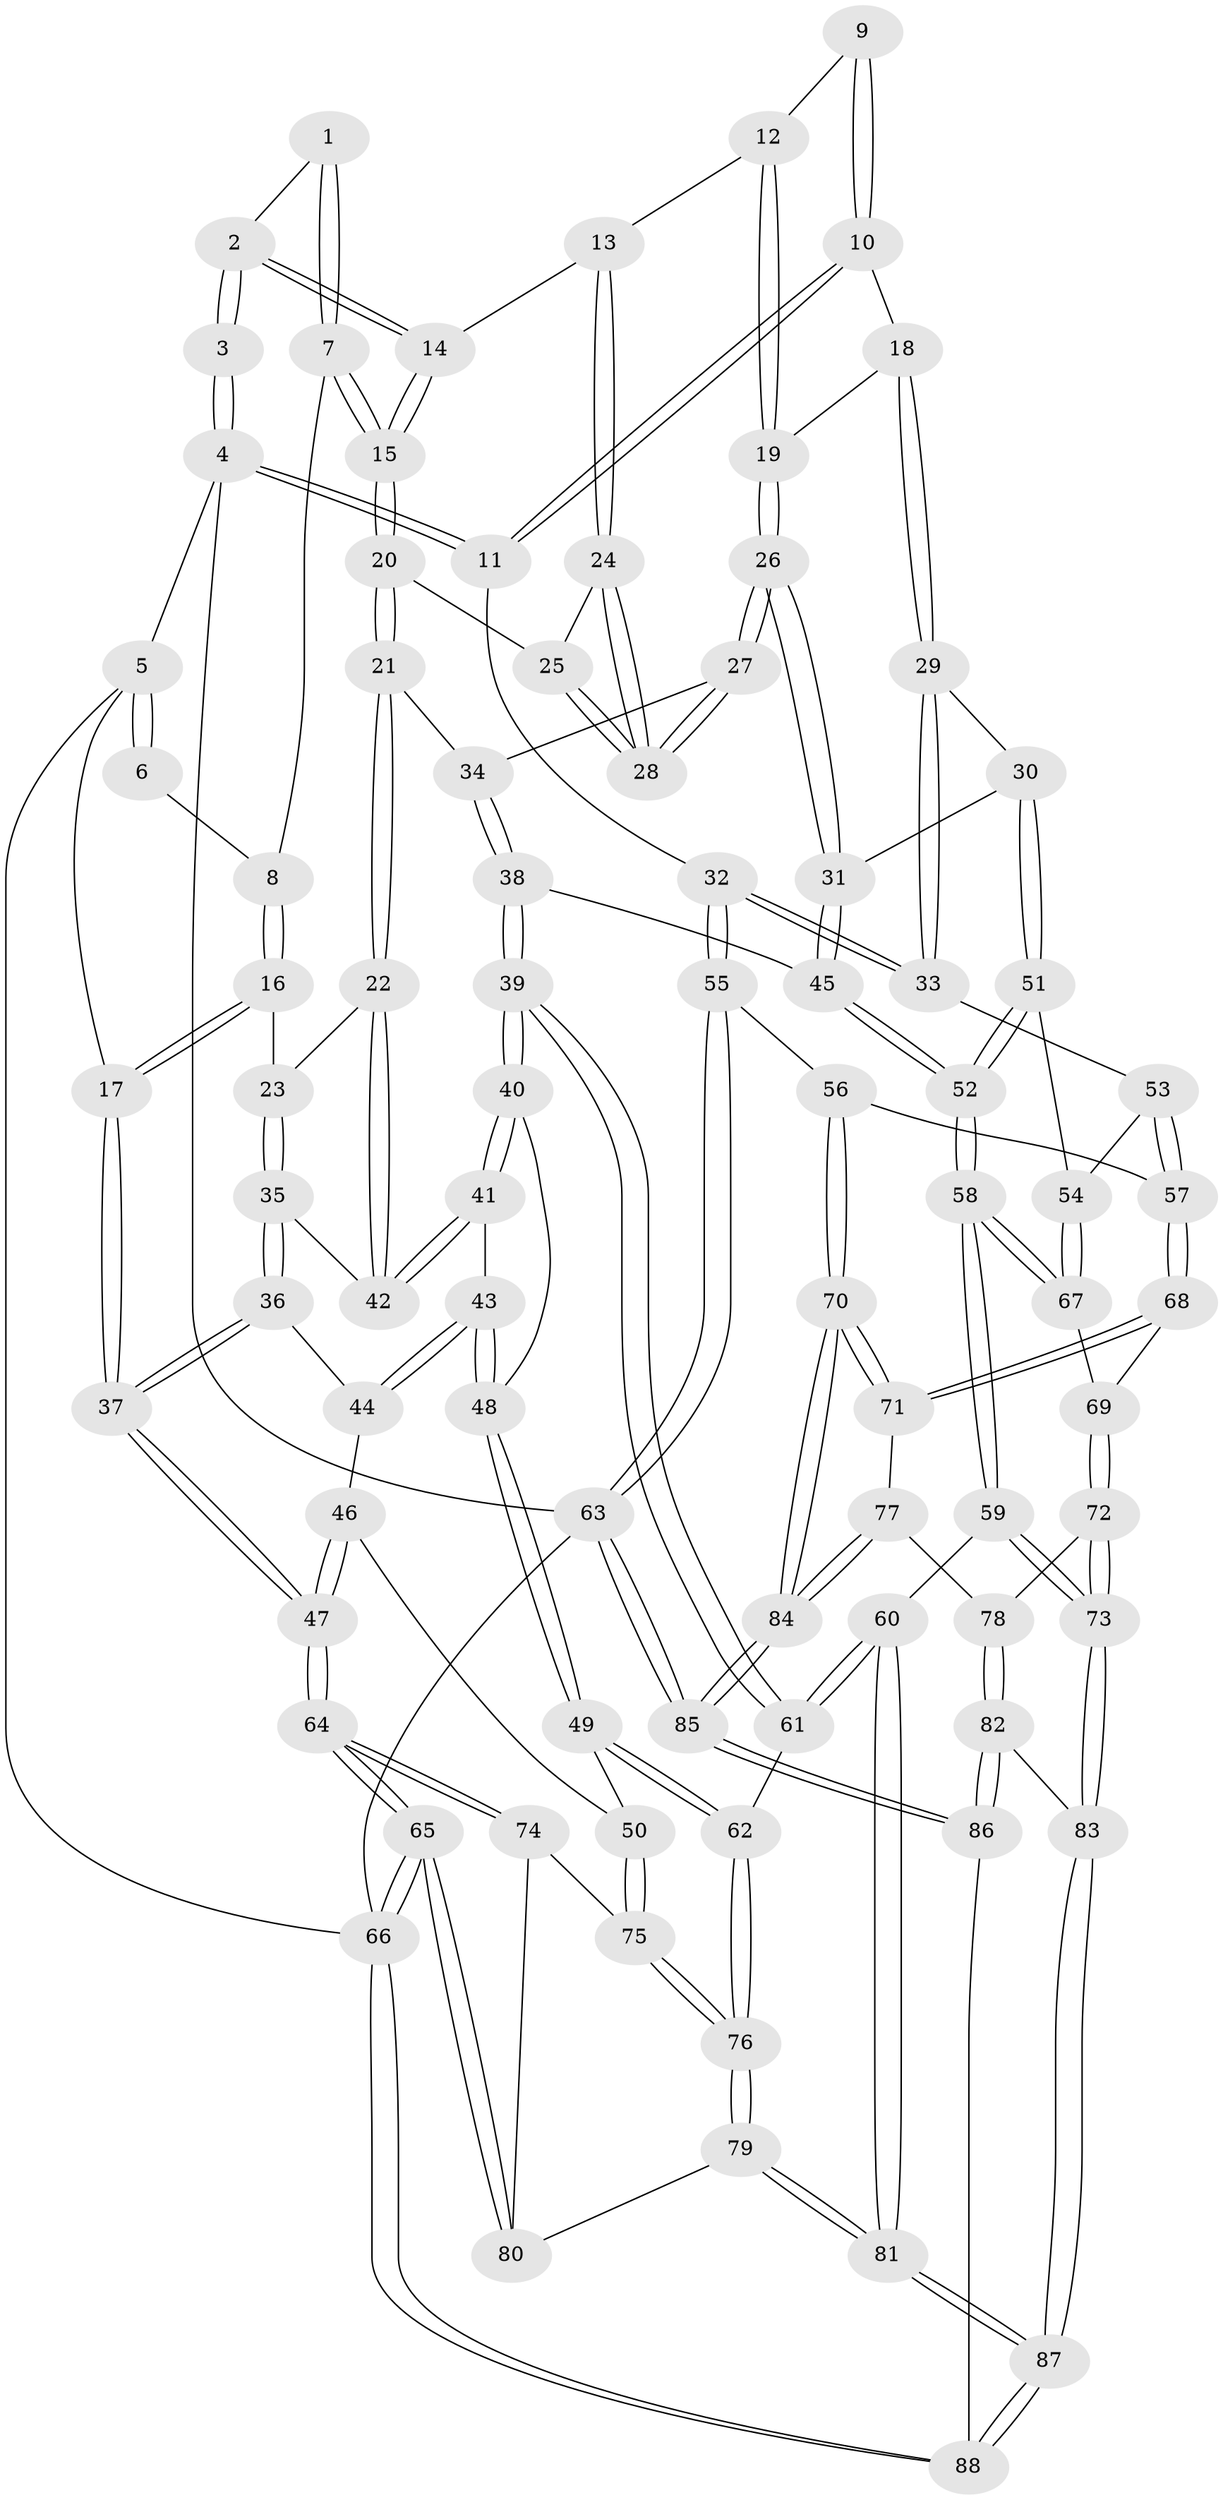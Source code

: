 // coarse degree distribution, {3: 0.6451612903225806, 2: 0.03225806451612903, 4: 0.3225806451612903}
// Generated by graph-tools (version 1.1) at 2025/38/03/04/25 23:38:23]
// undirected, 88 vertices, 217 edges
graph export_dot {
  node [color=gray90,style=filled];
  1 [pos="+0.22119349615299097+0"];
  2 [pos="+0.43641835895503234+0"];
  3 [pos="+0.7360000153696711+0"];
  4 [pos="+1+0"];
  5 [pos="+0+0"];
  6 [pos="+0.03359211503228707+0"];
  7 [pos="+0.183081174183812+0.09774244468817316"];
  8 [pos="+0.15074695035797211+0.09989882748699479"];
  9 [pos="+0.741671265518898+0"];
  10 [pos="+0.9005176018685074+0.1247714835427727"];
  11 [pos="+1+0.010358564522193216"];
  12 [pos="+0.7195218852325844+0.08492761058528728"];
  13 [pos="+0.4924599471191455+0.05502047963585714"];
  14 [pos="+0.43309893252808274+0"];
  15 [pos="+0.26261856007762513+0.12762518429722813"];
  16 [pos="+0+0.16043976055680223"];
  17 [pos="+0+0.06490965396798999"];
  18 [pos="+0.8408926383946376+0.15662648128015125"];
  19 [pos="+0.7244179317342375+0.10066856178007086"];
  20 [pos="+0.26938844892667335+0.15399856189176533"];
  21 [pos="+0.26488043585552257+0.25118811114437073"];
  22 [pos="+0.24592344438913932+0.26650526173123223"];
  23 [pos="+0+0.1738752088986947"];
  24 [pos="+0.4950082463315318+0.08664516886960905"];
  25 [pos="+0.3449278899044706+0.162703766629773"];
  26 [pos="+0.5712631293876103+0.3158075771281457"];
  27 [pos="+0.5310910827698793+0.26573915919122204"];
  28 [pos="+0.5190970867513527+0.23001175449542263"];
  29 [pos="+0.8109402384847566+0.3423327305974344"];
  30 [pos="+0.6222579588595171+0.37357771047508104"];
  31 [pos="+0.5833619626973923+0.35653185433142254"];
  32 [pos="+1+0.37670363096780873"];
  33 [pos="+0.9650978828296392+0.41464227396103503"];
  34 [pos="+0.271654986259589+0.25386963940934093"];
  35 [pos="+0.08504332590731159+0.34064394442153617"];
  36 [pos="+0.07882485327747892+0.41502601503099384"];
  37 [pos="+0+0.40577015538136696"];
  38 [pos="+0.43404663763830503+0.47563869423242644"];
  39 [pos="+0.4285106165517613+0.47998140667983147"];
  40 [pos="+0.36458567373034817+0.4725321986090152"];
  41 [pos="+0.23403439068846724+0.391717757381166"];
  42 [pos="+0.22956803861998867+0.29941111907678186"];
  43 [pos="+0.15041913243699534+0.4577331929364951"];
  44 [pos="+0.08713609018502237+0.42796439920618995"];
  45 [pos="+0.450473241489454+0.4677147312170447"];
  46 [pos="+0.06071455288310598+0.47132058654187947"];
  47 [pos="+0+0.6251628646826104"];
  48 [pos="+0.18333096696796486+0.5508035578881456"];
  49 [pos="+0.17892248310712544+0.5699157148440722"];
  50 [pos="+0.04685595104189315+0.6521919272659856"];
  51 [pos="+0.6767418976743627+0.5082903089862852"];
  52 [pos="+0.5953862817323181+0.6690777639333069"];
  53 [pos="+0.9087110705856644+0.5120803215506741"];
  54 [pos="+0.7779077428479981+0.5977172318233223"];
  55 [pos="+1+0.6490387481580774"];
  56 [pos="+0.9530771014396582+0.6735338349227773"];
  57 [pos="+0.9433270430672716+0.6683096869233124"];
  58 [pos="+0.5958452109449521+0.7112835453396359"];
  59 [pos="+0.5609772165178396+0.7828489584359213"];
  60 [pos="+0.48119414912322206+0.7730385234035702"];
  61 [pos="+0.37273781882898904+0.6912871857934584"];
  62 [pos="+0.3217674543436523+0.7039960122897457"];
  63 [pos="+1+1"];
  64 [pos="+0+0.6892167347589255"];
  65 [pos="+0+1"];
  66 [pos="+0+1"];
  67 [pos="+0.778122920936813+0.644503044614261"];
  68 [pos="+0.8233718024027102+0.7005695373151232"];
  69 [pos="+0.8044641619358794+0.6890420645371352"];
  70 [pos="+0.9495758217414322+0.8902926833563163"];
  71 [pos="+0.8256059828135591+0.706513405870762"];
  72 [pos="+0.7332216728995995+0.7710578248790791"];
  73 [pos="+0.5795042145437668+0.8048630043464856"];
  74 [pos="+0+0.6742575144323808"];
  75 [pos="+0.03377537026354467+0.6653707769543423"];
  76 [pos="+0.20782786542035775+0.8156821773302824"];
  77 [pos="+0.7952419547965348+0.8171388978777532"];
  78 [pos="+0.7661948406292169+0.8147761160097651"];
  79 [pos="+0.2039890334673639+0.8488687235637297"];
  80 [pos="+0.10410164227451531+0.8938764897715475"];
  81 [pos="+0.32230610617751443+1"];
  82 [pos="+0.6765842985513679+0.9774276800479933"];
  83 [pos="+0.6104208975140684+0.884317422431857"];
  84 [pos="+0.9821063111719497+0.9867610458380567"];
  85 [pos="+1+1"];
  86 [pos="+0.8129289093523258+1"];
  87 [pos="+0.32483840484441323+1"];
  88 [pos="+0.32480933094962544+1"];
  1 -- 2;
  1 -- 7;
  1 -- 7;
  2 -- 3;
  2 -- 3;
  2 -- 14;
  2 -- 14;
  3 -- 4;
  3 -- 4;
  4 -- 5;
  4 -- 11;
  4 -- 11;
  4 -- 63;
  5 -- 6;
  5 -- 6;
  5 -- 17;
  5 -- 66;
  6 -- 8;
  7 -- 8;
  7 -- 15;
  7 -- 15;
  8 -- 16;
  8 -- 16;
  9 -- 10;
  9 -- 10;
  9 -- 12;
  10 -- 11;
  10 -- 11;
  10 -- 18;
  11 -- 32;
  12 -- 13;
  12 -- 19;
  12 -- 19;
  13 -- 14;
  13 -- 24;
  13 -- 24;
  14 -- 15;
  14 -- 15;
  15 -- 20;
  15 -- 20;
  16 -- 17;
  16 -- 17;
  16 -- 23;
  17 -- 37;
  17 -- 37;
  18 -- 19;
  18 -- 29;
  18 -- 29;
  19 -- 26;
  19 -- 26;
  20 -- 21;
  20 -- 21;
  20 -- 25;
  21 -- 22;
  21 -- 22;
  21 -- 34;
  22 -- 23;
  22 -- 42;
  22 -- 42;
  23 -- 35;
  23 -- 35;
  24 -- 25;
  24 -- 28;
  24 -- 28;
  25 -- 28;
  25 -- 28;
  26 -- 27;
  26 -- 27;
  26 -- 31;
  26 -- 31;
  27 -- 28;
  27 -- 28;
  27 -- 34;
  29 -- 30;
  29 -- 33;
  29 -- 33;
  30 -- 31;
  30 -- 51;
  30 -- 51;
  31 -- 45;
  31 -- 45;
  32 -- 33;
  32 -- 33;
  32 -- 55;
  32 -- 55;
  33 -- 53;
  34 -- 38;
  34 -- 38;
  35 -- 36;
  35 -- 36;
  35 -- 42;
  36 -- 37;
  36 -- 37;
  36 -- 44;
  37 -- 47;
  37 -- 47;
  38 -- 39;
  38 -- 39;
  38 -- 45;
  39 -- 40;
  39 -- 40;
  39 -- 61;
  39 -- 61;
  40 -- 41;
  40 -- 41;
  40 -- 48;
  41 -- 42;
  41 -- 42;
  41 -- 43;
  43 -- 44;
  43 -- 44;
  43 -- 48;
  43 -- 48;
  44 -- 46;
  45 -- 52;
  45 -- 52;
  46 -- 47;
  46 -- 47;
  46 -- 50;
  47 -- 64;
  47 -- 64;
  48 -- 49;
  48 -- 49;
  49 -- 50;
  49 -- 62;
  49 -- 62;
  50 -- 75;
  50 -- 75;
  51 -- 52;
  51 -- 52;
  51 -- 54;
  52 -- 58;
  52 -- 58;
  53 -- 54;
  53 -- 57;
  53 -- 57;
  54 -- 67;
  54 -- 67;
  55 -- 56;
  55 -- 63;
  55 -- 63;
  56 -- 57;
  56 -- 70;
  56 -- 70;
  57 -- 68;
  57 -- 68;
  58 -- 59;
  58 -- 59;
  58 -- 67;
  58 -- 67;
  59 -- 60;
  59 -- 73;
  59 -- 73;
  60 -- 61;
  60 -- 61;
  60 -- 81;
  60 -- 81;
  61 -- 62;
  62 -- 76;
  62 -- 76;
  63 -- 85;
  63 -- 85;
  63 -- 66;
  64 -- 65;
  64 -- 65;
  64 -- 74;
  64 -- 74;
  65 -- 66;
  65 -- 66;
  65 -- 80;
  65 -- 80;
  66 -- 88;
  66 -- 88;
  67 -- 69;
  68 -- 69;
  68 -- 71;
  68 -- 71;
  69 -- 72;
  69 -- 72;
  70 -- 71;
  70 -- 71;
  70 -- 84;
  70 -- 84;
  71 -- 77;
  72 -- 73;
  72 -- 73;
  72 -- 78;
  73 -- 83;
  73 -- 83;
  74 -- 75;
  74 -- 80;
  75 -- 76;
  75 -- 76;
  76 -- 79;
  76 -- 79;
  77 -- 78;
  77 -- 84;
  77 -- 84;
  78 -- 82;
  78 -- 82;
  79 -- 80;
  79 -- 81;
  79 -- 81;
  81 -- 87;
  81 -- 87;
  82 -- 83;
  82 -- 86;
  82 -- 86;
  83 -- 87;
  83 -- 87;
  84 -- 85;
  84 -- 85;
  85 -- 86;
  85 -- 86;
  86 -- 88;
  87 -- 88;
  87 -- 88;
}

